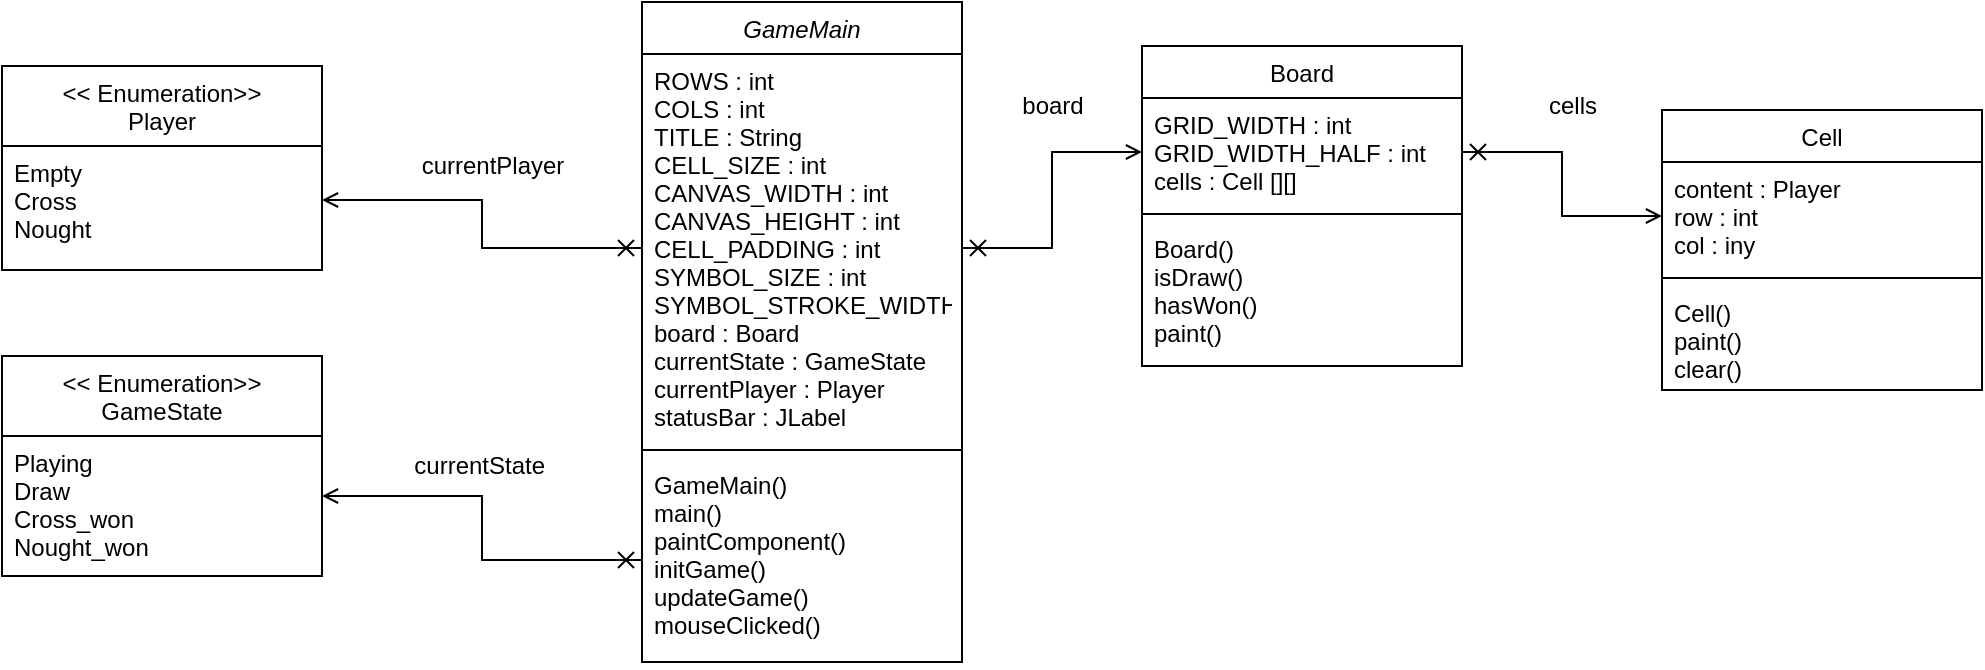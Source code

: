 <mxfile version="16.0.3" type="github">
  <diagram id="C5RBs43oDa-KdzZeNtuy" name="Page-1">
    <mxGraphModel dx="1185" dy="667" grid="1" gridSize="10" guides="1" tooltips="1" connect="1" arrows="1" fold="1" page="1" pageScale="1" pageWidth="827" pageHeight="1169" math="0" shadow="0">
      <root>
        <mxCell id="WIyWlLk6GJQsqaUBKTNV-0" />
        <mxCell id="WIyWlLk6GJQsqaUBKTNV-1" parent="WIyWlLk6GJQsqaUBKTNV-0" />
        <mxCell id="zkfFHV4jXpPFQw0GAbJ--0" value="GameMain" style="swimlane;fontStyle=2;align=center;verticalAlign=top;childLayout=stackLayout;horizontal=1;startSize=26;horizontalStack=0;resizeParent=1;resizeLast=0;collapsible=1;marginBottom=0;rounded=0;shadow=0;strokeWidth=1;" parent="WIyWlLk6GJQsqaUBKTNV-1" vertex="1">
          <mxGeometry x="510" y="98" width="160" height="330" as="geometry">
            <mxRectangle x="230" y="140" width="160" height="26" as="alternateBounds" />
          </mxGeometry>
        </mxCell>
        <mxCell id="zkfFHV4jXpPFQw0GAbJ--1" value="ROWS : int&#xa;COLS : int&#xa;TITLE : String&#xa;CELL_SIZE : int&#xa;CANVAS_WIDTH : int&#xa;CANVAS_HEIGHT : int&#xa;CELL_PADDING : int&#xa;SYMBOL_SIZE : int&#xa;SYMBOL_STROKE_WIDTH : int&#xa;board : Board&#xa;currentState : GameState&#xa;currentPlayer : Player&#xa;statusBar : JLabel&#xa;" style="text;align=left;verticalAlign=top;spacingLeft=4;spacingRight=4;overflow=hidden;rotatable=0;points=[[0,0.5],[1,0.5]];portConstraint=eastwest;" parent="zkfFHV4jXpPFQw0GAbJ--0" vertex="1">
          <mxGeometry y="26" width="160" height="194" as="geometry" />
        </mxCell>
        <mxCell id="D9qmbhDL2sWf5mtOOZoM-4" value="" style="line;html=1;strokeWidth=1;align=left;verticalAlign=middle;spacingTop=-1;spacingLeft=3;spacingRight=3;rotatable=0;labelPosition=right;points=[];portConstraint=eastwest;" vertex="1" parent="zkfFHV4jXpPFQw0GAbJ--0">
          <mxGeometry y="220" width="160" height="8" as="geometry" />
        </mxCell>
        <mxCell id="D9qmbhDL2sWf5mtOOZoM-7" value="GameMain()&#xa;main()&#xa;paintComponent()&#xa;initGame()&#xa;updateGame()&#xa;mouseClicked()&#xa;" style="text;align=left;verticalAlign=top;spacingLeft=4;spacingRight=4;overflow=hidden;rotatable=0;points=[[0,0.5],[1,0.5]];portConstraint=eastwest;" vertex="1" parent="zkfFHV4jXpPFQw0GAbJ--0">
          <mxGeometry y="228" width="160" height="102" as="geometry" />
        </mxCell>
        <mxCell id="zkfFHV4jXpPFQw0GAbJ--13" value="&lt;&lt; Enumeration&gt;&gt;&#xa;GameState" style="swimlane;fontStyle=0;align=center;verticalAlign=top;childLayout=stackLayout;horizontal=1;startSize=40;horizontalStack=0;resizeParent=1;resizeLast=0;collapsible=1;marginBottom=0;rounded=0;shadow=0;strokeWidth=1;" parent="WIyWlLk6GJQsqaUBKTNV-1" vertex="1">
          <mxGeometry x="190" y="275" width="160" height="110" as="geometry">
            <mxRectangle x="340" y="380" width="170" height="26" as="alternateBounds" />
          </mxGeometry>
        </mxCell>
        <mxCell id="zkfFHV4jXpPFQw0GAbJ--14" value="Playing&#xa;Draw&#xa;Cross_won&#xa;Nought_won" style="text;align=left;verticalAlign=top;spacingLeft=4;spacingRight=4;overflow=hidden;rotatable=0;points=[[0,0.5],[1,0.5]];portConstraint=eastwest;" parent="zkfFHV4jXpPFQw0GAbJ--13" vertex="1">
          <mxGeometry y="40" width="160" height="60" as="geometry" />
        </mxCell>
        <mxCell id="D9qmbhDL2sWf5mtOOZoM-0" value="&lt;&lt; Enumeration&gt;&gt;&#xa;Player" style="swimlane;fontStyle=0;align=center;verticalAlign=top;childLayout=stackLayout;horizontal=1;startSize=40;horizontalStack=0;resizeParent=1;resizeLast=0;collapsible=1;marginBottom=0;rounded=0;shadow=0;strokeWidth=1;" vertex="1" parent="WIyWlLk6GJQsqaUBKTNV-1">
          <mxGeometry x="190" y="130" width="160" height="102" as="geometry">
            <mxRectangle x="340" y="380" width="170" height="26" as="alternateBounds" />
          </mxGeometry>
        </mxCell>
        <mxCell id="D9qmbhDL2sWf5mtOOZoM-1" value="Empty&#xa;Cross&#xa;Nought" style="text;align=left;verticalAlign=top;spacingLeft=4;spacingRight=4;overflow=hidden;rotatable=0;points=[[0,0.5],[1,0.5]];portConstraint=eastwest;" vertex="1" parent="D9qmbhDL2sWf5mtOOZoM-0">
          <mxGeometry y="40" width="160" height="54" as="geometry" />
        </mxCell>
        <mxCell id="D9qmbhDL2sWf5mtOOZoM-18" value="&lt;span style=&quot;text-align: left&quot;&gt;currentState&amp;nbsp;&lt;/span&gt;" style="text;html=1;align=center;verticalAlign=middle;resizable=0;points=[];autosize=1;strokeColor=none;fillColor=none;" vertex="1" parent="WIyWlLk6GJQsqaUBKTNV-1">
          <mxGeometry x="390" y="320" width="80" height="20" as="geometry" />
        </mxCell>
        <mxCell id="D9qmbhDL2sWf5mtOOZoM-19" value="Board" style="swimlane;fontStyle=0;align=center;verticalAlign=top;childLayout=stackLayout;horizontal=1;startSize=26;horizontalStack=0;resizeParent=1;resizeLast=0;collapsible=1;marginBottom=0;rounded=0;shadow=0;strokeWidth=1;" vertex="1" parent="WIyWlLk6GJQsqaUBKTNV-1">
          <mxGeometry x="760" y="120" width="160" height="160" as="geometry">
            <mxRectangle x="550" y="140" width="160" height="26" as="alternateBounds" />
          </mxGeometry>
        </mxCell>
        <mxCell id="D9qmbhDL2sWf5mtOOZoM-20" value="GRID_WIDTH : int&#xa;GRID_WIDTH_HALF : int&#xa;cells : Cell [][]&#xa;" style="text;align=left;verticalAlign=top;spacingLeft=4;spacingRight=4;overflow=hidden;rotatable=0;points=[[0,0.5],[1,0.5]];portConstraint=eastwest;" vertex="1" parent="D9qmbhDL2sWf5mtOOZoM-19">
          <mxGeometry y="26" width="160" height="54" as="geometry" />
        </mxCell>
        <mxCell id="D9qmbhDL2sWf5mtOOZoM-21" value="" style="line;html=1;strokeWidth=1;align=left;verticalAlign=middle;spacingTop=-1;spacingLeft=3;spacingRight=3;rotatable=0;labelPosition=right;points=[];portConstraint=eastwest;" vertex="1" parent="D9qmbhDL2sWf5mtOOZoM-19">
          <mxGeometry y="80" width="160" height="8" as="geometry" />
        </mxCell>
        <mxCell id="D9qmbhDL2sWf5mtOOZoM-22" value="Board()&#xa;isDraw()&#xa;hasWon()&#xa;paint()&#xa;" style="text;align=left;verticalAlign=top;spacingLeft=4;spacingRight=4;overflow=hidden;rotatable=0;points=[[0,0.5],[1,0.5]];portConstraint=eastwest;" vertex="1" parent="D9qmbhDL2sWf5mtOOZoM-19">
          <mxGeometry y="88" width="160" height="72" as="geometry" />
        </mxCell>
        <mxCell id="D9qmbhDL2sWf5mtOOZoM-23" value="Cell" style="swimlane;fontStyle=0;align=center;verticalAlign=top;childLayout=stackLayout;horizontal=1;startSize=26;horizontalStack=0;resizeParent=1;resizeLast=0;collapsible=1;marginBottom=0;rounded=0;shadow=0;strokeWidth=1;" vertex="1" parent="WIyWlLk6GJQsqaUBKTNV-1">
          <mxGeometry x="1020" y="152" width="160" height="140" as="geometry">
            <mxRectangle x="550" y="140" width="160" height="26" as="alternateBounds" />
          </mxGeometry>
        </mxCell>
        <mxCell id="D9qmbhDL2sWf5mtOOZoM-24" value="content : Player&#xa;row : int&#xa;col : iny" style="text;align=left;verticalAlign=top;spacingLeft=4;spacingRight=4;overflow=hidden;rotatable=0;points=[[0,0.5],[1,0.5]];portConstraint=eastwest;" vertex="1" parent="D9qmbhDL2sWf5mtOOZoM-23">
          <mxGeometry y="26" width="160" height="54" as="geometry" />
        </mxCell>
        <mxCell id="D9qmbhDL2sWf5mtOOZoM-25" value="" style="line;html=1;strokeWidth=1;align=left;verticalAlign=middle;spacingTop=-1;spacingLeft=3;spacingRight=3;rotatable=0;labelPosition=right;points=[];portConstraint=eastwest;" vertex="1" parent="D9qmbhDL2sWf5mtOOZoM-23">
          <mxGeometry y="80" width="160" height="8" as="geometry" />
        </mxCell>
        <mxCell id="D9qmbhDL2sWf5mtOOZoM-26" value="Cell()&#xa;paint()&#xa;clear()" style="text;align=left;verticalAlign=top;spacingLeft=4;spacingRight=4;overflow=hidden;rotatable=0;points=[[0,0.5],[1,0.5]];portConstraint=eastwest;" vertex="1" parent="D9qmbhDL2sWf5mtOOZoM-23">
          <mxGeometry y="88" width="160" height="52" as="geometry" />
        </mxCell>
        <mxCell id="D9qmbhDL2sWf5mtOOZoM-27" value="&lt;span style=&quot;text-align: left&quot;&gt;currentPlayer&lt;/span&gt;" style="text;html=1;align=center;verticalAlign=middle;resizable=0;points=[];autosize=1;strokeColor=none;fillColor=none;" vertex="1" parent="WIyWlLk6GJQsqaUBKTNV-1">
          <mxGeometry x="390" y="170" width="90" height="20" as="geometry" />
        </mxCell>
        <mxCell id="D9qmbhDL2sWf5mtOOZoM-31" value="&lt;span style=&quot;text-align: left&quot;&gt;board&lt;/span&gt;" style="text;html=1;align=center;verticalAlign=middle;resizable=0;points=[];autosize=1;strokeColor=none;fillColor=none;" vertex="1" parent="WIyWlLk6GJQsqaUBKTNV-1">
          <mxGeometry x="690" y="140" width="50" height="20" as="geometry" />
        </mxCell>
        <mxCell id="D9qmbhDL2sWf5mtOOZoM-33" style="edgeStyle=orthogonalEdgeStyle;rounded=0;orthogonalLoop=1;jettySize=auto;html=1;exitX=1;exitY=0.5;exitDx=0;exitDy=0;entryX=0;entryY=0.5;entryDx=0;entryDy=0;startArrow=cross;startFill=0;endArrow=open;endFill=0;" edge="1" parent="WIyWlLk6GJQsqaUBKTNV-1" source="zkfFHV4jXpPFQw0GAbJ--1" target="D9qmbhDL2sWf5mtOOZoM-20">
          <mxGeometry relative="1" as="geometry" />
        </mxCell>
        <mxCell id="D9qmbhDL2sWf5mtOOZoM-34" style="edgeStyle=orthogonalEdgeStyle;rounded=0;orthogonalLoop=1;jettySize=auto;html=1;exitX=0;exitY=0.5;exitDx=0;exitDy=0;entryX=1;entryY=0.5;entryDx=0;entryDy=0;startArrow=cross;startFill=0;endArrow=open;endFill=0;" edge="1" parent="WIyWlLk6GJQsqaUBKTNV-1" source="D9qmbhDL2sWf5mtOOZoM-7" target="zkfFHV4jXpPFQw0GAbJ--14">
          <mxGeometry relative="1" as="geometry" />
        </mxCell>
        <mxCell id="D9qmbhDL2sWf5mtOOZoM-35" style="edgeStyle=orthogonalEdgeStyle;rounded=0;orthogonalLoop=1;jettySize=auto;html=1;startArrow=cross;startFill=0;endArrow=open;endFill=0;" edge="1" parent="WIyWlLk6GJQsqaUBKTNV-1" source="zkfFHV4jXpPFQw0GAbJ--1" target="D9qmbhDL2sWf5mtOOZoM-1">
          <mxGeometry relative="1" as="geometry" />
        </mxCell>
        <mxCell id="D9qmbhDL2sWf5mtOOZoM-36" style="edgeStyle=orthogonalEdgeStyle;rounded=0;orthogonalLoop=1;jettySize=auto;html=1;exitX=1;exitY=0.5;exitDx=0;exitDy=0;entryX=0;entryY=0.5;entryDx=0;entryDy=0;startArrow=cross;startFill=0;endArrow=open;endFill=0;" edge="1" parent="WIyWlLk6GJQsqaUBKTNV-1" source="D9qmbhDL2sWf5mtOOZoM-20" target="D9qmbhDL2sWf5mtOOZoM-24">
          <mxGeometry relative="1" as="geometry" />
        </mxCell>
        <mxCell id="D9qmbhDL2sWf5mtOOZoM-37" value="&lt;span style=&quot;text-align: left&quot;&gt;cells&lt;/span&gt;" style="text;html=1;align=center;verticalAlign=middle;resizable=0;points=[];autosize=1;strokeColor=none;fillColor=none;" vertex="1" parent="WIyWlLk6GJQsqaUBKTNV-1">
          <mxGeometry x="955" y="140" width="40" height="20" as="geometry" />
        </mxCell>
      </root>
    </mxGraphModel>
  </diagram>
</mxfile>
